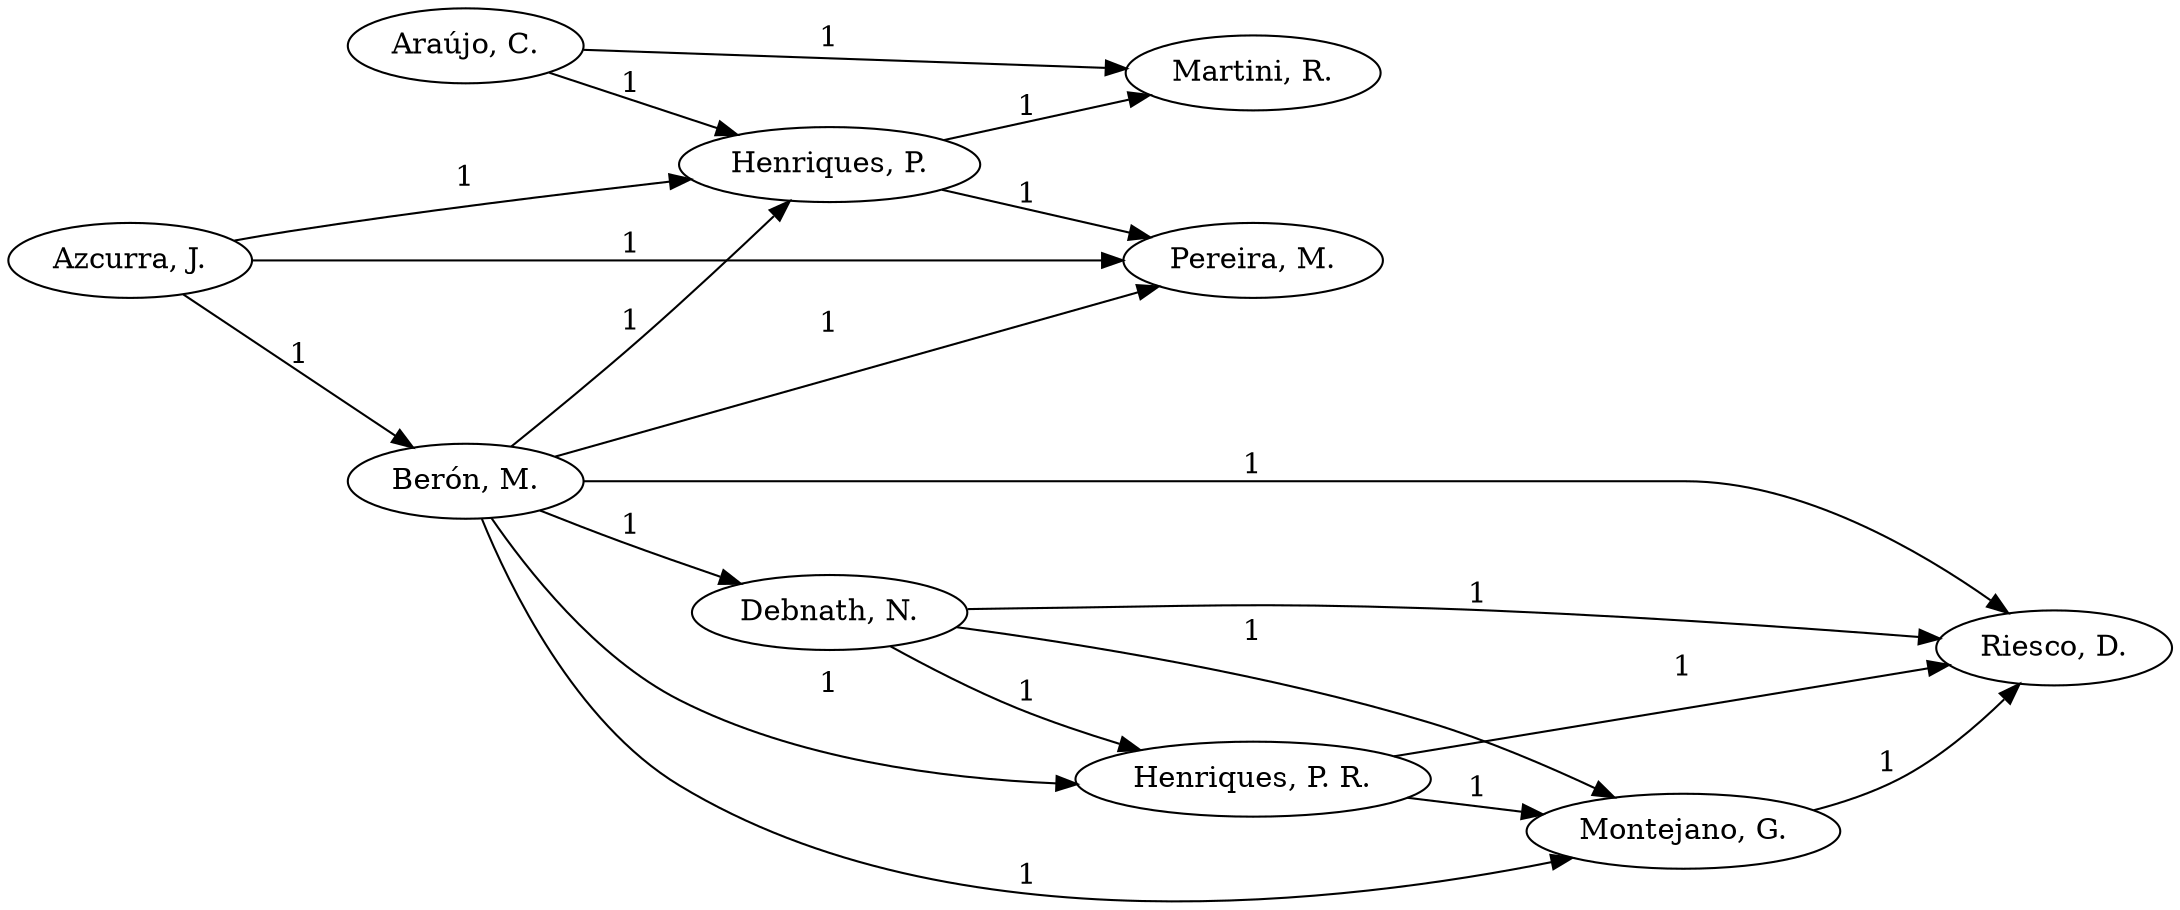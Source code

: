 digraph Colaboradores{
   size="15,15";
   rankdir=LR;
   "Araújo, C." -> "Martini, R." [label="1"];
   "Henriques, P." -> "Martini, R." [label="1"];
   "Araújo, C." -> "Henriques, P." [label="1"];
   "Azcurra, J." -> "Berón, M." [label="1"];
   "Azcurra, J." -> "Henriques, P." [label="1"];
   "Azcurra, J." -> "Pereira, M." [label="1"];
   "Berón, M." -> "Henriques, P." [label="1"];
   "Berón, M." -> "Pereira, M." [label="1"];
   "Henriques, P." -> "Pereira, M." [label="1"];
   "Berón, M." -> "Montejano, G." [label="1"];
   "Berón, M." -> "Riesco, D." [label="1"];
   "Berón, M." -> "Henriques, P. R." [label="1"];
   "Berón, M." -> "Debnath, N." [label="1"];
   "Montejano, G." -> "Riesco, D." [label="1"];
   "Henriques, P. R." -> "Montejano, G." [label="1"];
   "Debnath, N." -> "Montejano, G." [label="1"];
   "Henriques, P. R." -> "Riesco, D." [label="1"];
   "Debnath, N." -> "Riesco, D." [label="1"];
   "Debnath, N." -> "Henriques, P. R." [label="1"];
}
